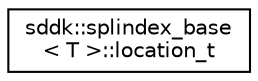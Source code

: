 digraph "Graphical Class Hierarchy"
{
 // INTERACTIVE_SVG=YES
  edge [fontname="Helvetica",fontsize="10",labelfontname="Helvetica",labelfontsize="10"];
  node [fontname="Helvetica",fontsize="10",shape=record];
  rankdir="LR";
  Node1 [label="sddk::splindex_base\l\< T \>::location_t",height=0.2,width=0.4,color="black", fillcolor="white", style="filled",URL="$structsddk_1_1splindex__base_1_1location__t.html"];
}
